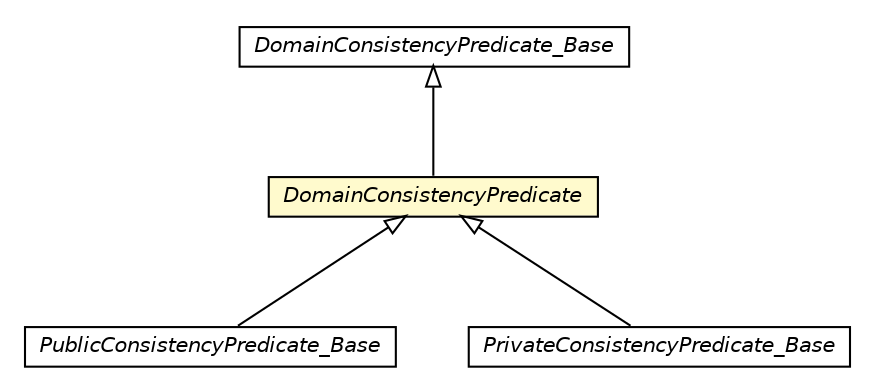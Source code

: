 #!/usr/local/bin/dot
#
# Class diagram 
# Generated by UMLGraph version 5.1 (http://www.umlgraph.org/)
#

digraph G {
	edge [fontname="Helvetica",fontsize=10,labelfontname="Helvetica",labelfontsize=10];
	node [fontname="Helvetica",fontsize=10,shape=plaintext];
	nodesep=0.25;
	ranksep=0.5;
	// pt.ist.fenixframework.consistencyPredicates.PublicConsistencyPredicate_Base
	c87663 [label=<<table title="pt.ist.fenixframework.consistencyPredicates.PublicConsistencyPredicate_Base" border="0" cellborder="1" cellspacing="0" cellpadding="2" port="p" href="./PublicConsistencyPredicate_Base.html">
		<tr><td><table border="0" cellspacing="0" cellpadding="1">
<tr><td align="center" balign="center"><font face="Helvetica-Oblique"> PublicConsistencyPredicate_Base </font></td></tr>
		</table></td></tr>
		</table>>, fontname="Helvetica", fontcolor="black", fontsize=10.0];
	// pt.ist.fenixframework.consistencyPredicates.PrivateConsistencyPredicate_Base
	c87665 [label=<<table title="pt.ist.fenixframework.consistencyPredicates.PrivateConsistencyPredicate_Base" border="0" cellborder="1" cellspacing="0" cellpadding="2" port="p" href="./PrivateConsistencyPredicate_Base.html">
		<tr><td><table border="0" cellspacing="0" cellpadding="1">
<tr><td align="center" balign="center"><font face="Helvetica-Oblique"> PrivateConsistencyPredicate_Base </font></td></tr>
		</table></td></tr>
		</table>>, fontname="Helvetica", fontcolor="black", fontsize=10.0];
	// pt.ist.fenixframework.consistencyPredicates.DomainConsistencyPredicate_Base
	c87672 [label=<<table title="pt.ist.fenixframework.consistencyPredicates.DomainConsistencyPredicate_Base" border="0" cellborder="1" cellspacing="0" cellpadding="2" port="p" href="./DomainConsistencyPredicate_Base.html">
		<tr><td><table border="0" cellspacing="0" cellpadding="1">
<tr><td align="center" balign="center"><font face="Helvetica-Oblique"> DomainConsistencyPredicate_Base </font></td></tr>
		</table></td></tr>
		</table>>, fontname="Helvetica", fontcolor="black", fontsize=10.0];
	// pt.ist.fenixframework.consistencyPredicates.DomainConsistencyPredicate
	c87673 [label=<<table title="pt.ist.fenixframework.consistencyPredicates.DomainConsistencyPredicate" border="0" cellborder="1" cellspacing="0" cellpadding="2" port="p" bgcolor="lemonChiffon" href="./DomainConsistencyPredicate.html">
		<tr><td><table border="0" cellspacing="0" cellpadding="1">
<tr><td align="center" balign="center"><font face="Helvetica-Oblique"> DomainConsistencyPredicate </font></td></tr>
		</table></td></tr>
		</table>>, fontname="Helvetica", fontcolor="black", fontsize=10.0];
	//pt.ist.fenixframework.consistencyPredicates.PublicConsistencyPredicate_Base extends pt.ist.fenixframework.consistencyPredicates.DomainConsistencyPredicate
	c87673:p -> c87663:p [dir=back,arrowtail=empty];
	//pt.ist.fenixframework.consistencyPredicates.PrivateConsistencyPredicate_Base extends pt.ist.fenixframework.consistencyPredicates.DomainConsistencyPredicate
	c87673:p -> c87665:p [dir=back,arrowtail=empty];
	//pt.ist.fenixframework.consistencyPredicates.DomainConsistencyPredicate extends pt.ist.fenixframework.consistencyPredicates.DomainConsistencyPredicate_Base
	c87672:p -> c87673:p [dir=back,arrowtail=empty];
}

